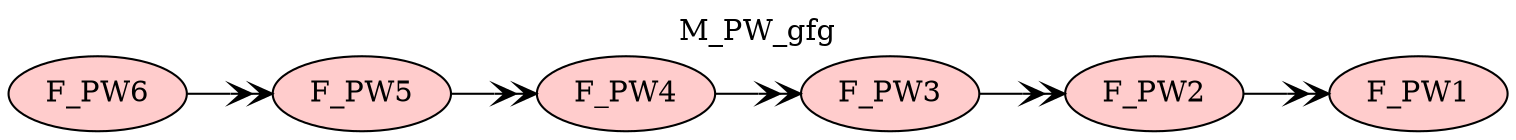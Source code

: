 digraph {graph[label=M_PW_gfg,labelloc=tl,labelfontsize=12,rankdir="LR"];
"F_PW1"[shape=oval,fillcolor="#FFCCCC",style ="filled",label="F_PW1"];
"F_PW2"[shape=oval,fillcolor="#FFCCCC",style ="filled",label="F_PW2"];
"F_PW3"[shape=oval,fillcolor="#FFCCCC",style ="filled",label="F_PW3"];
"F_PW4"[shape=oval,fillcolor="#FFCCCC",style ="filled",label="F_PW4"];
"F_PW5"[shape=oval,fillcolor="#FFCCCC",style ="filled",label="F_PW5"];
"F_PW6"[shape=oval,fillcolor="#FFCCCC",style ="filled",label="F_PW6"];

"F_PW2"->"F_PW1"[label=" ",arrowhead=veevee];
"F_PW3"->"F_PW2"[label=" ",arrowhead=veevee];
"F_PW4"->"F_PW3"[label=" ",arrowhead=veevee];
"F_PW5"->"F_PW4"[label=" ",arrowhead=veevee];
"F_PW6"->"F_PW5"[label=" ",arrowhead=veevee];
}